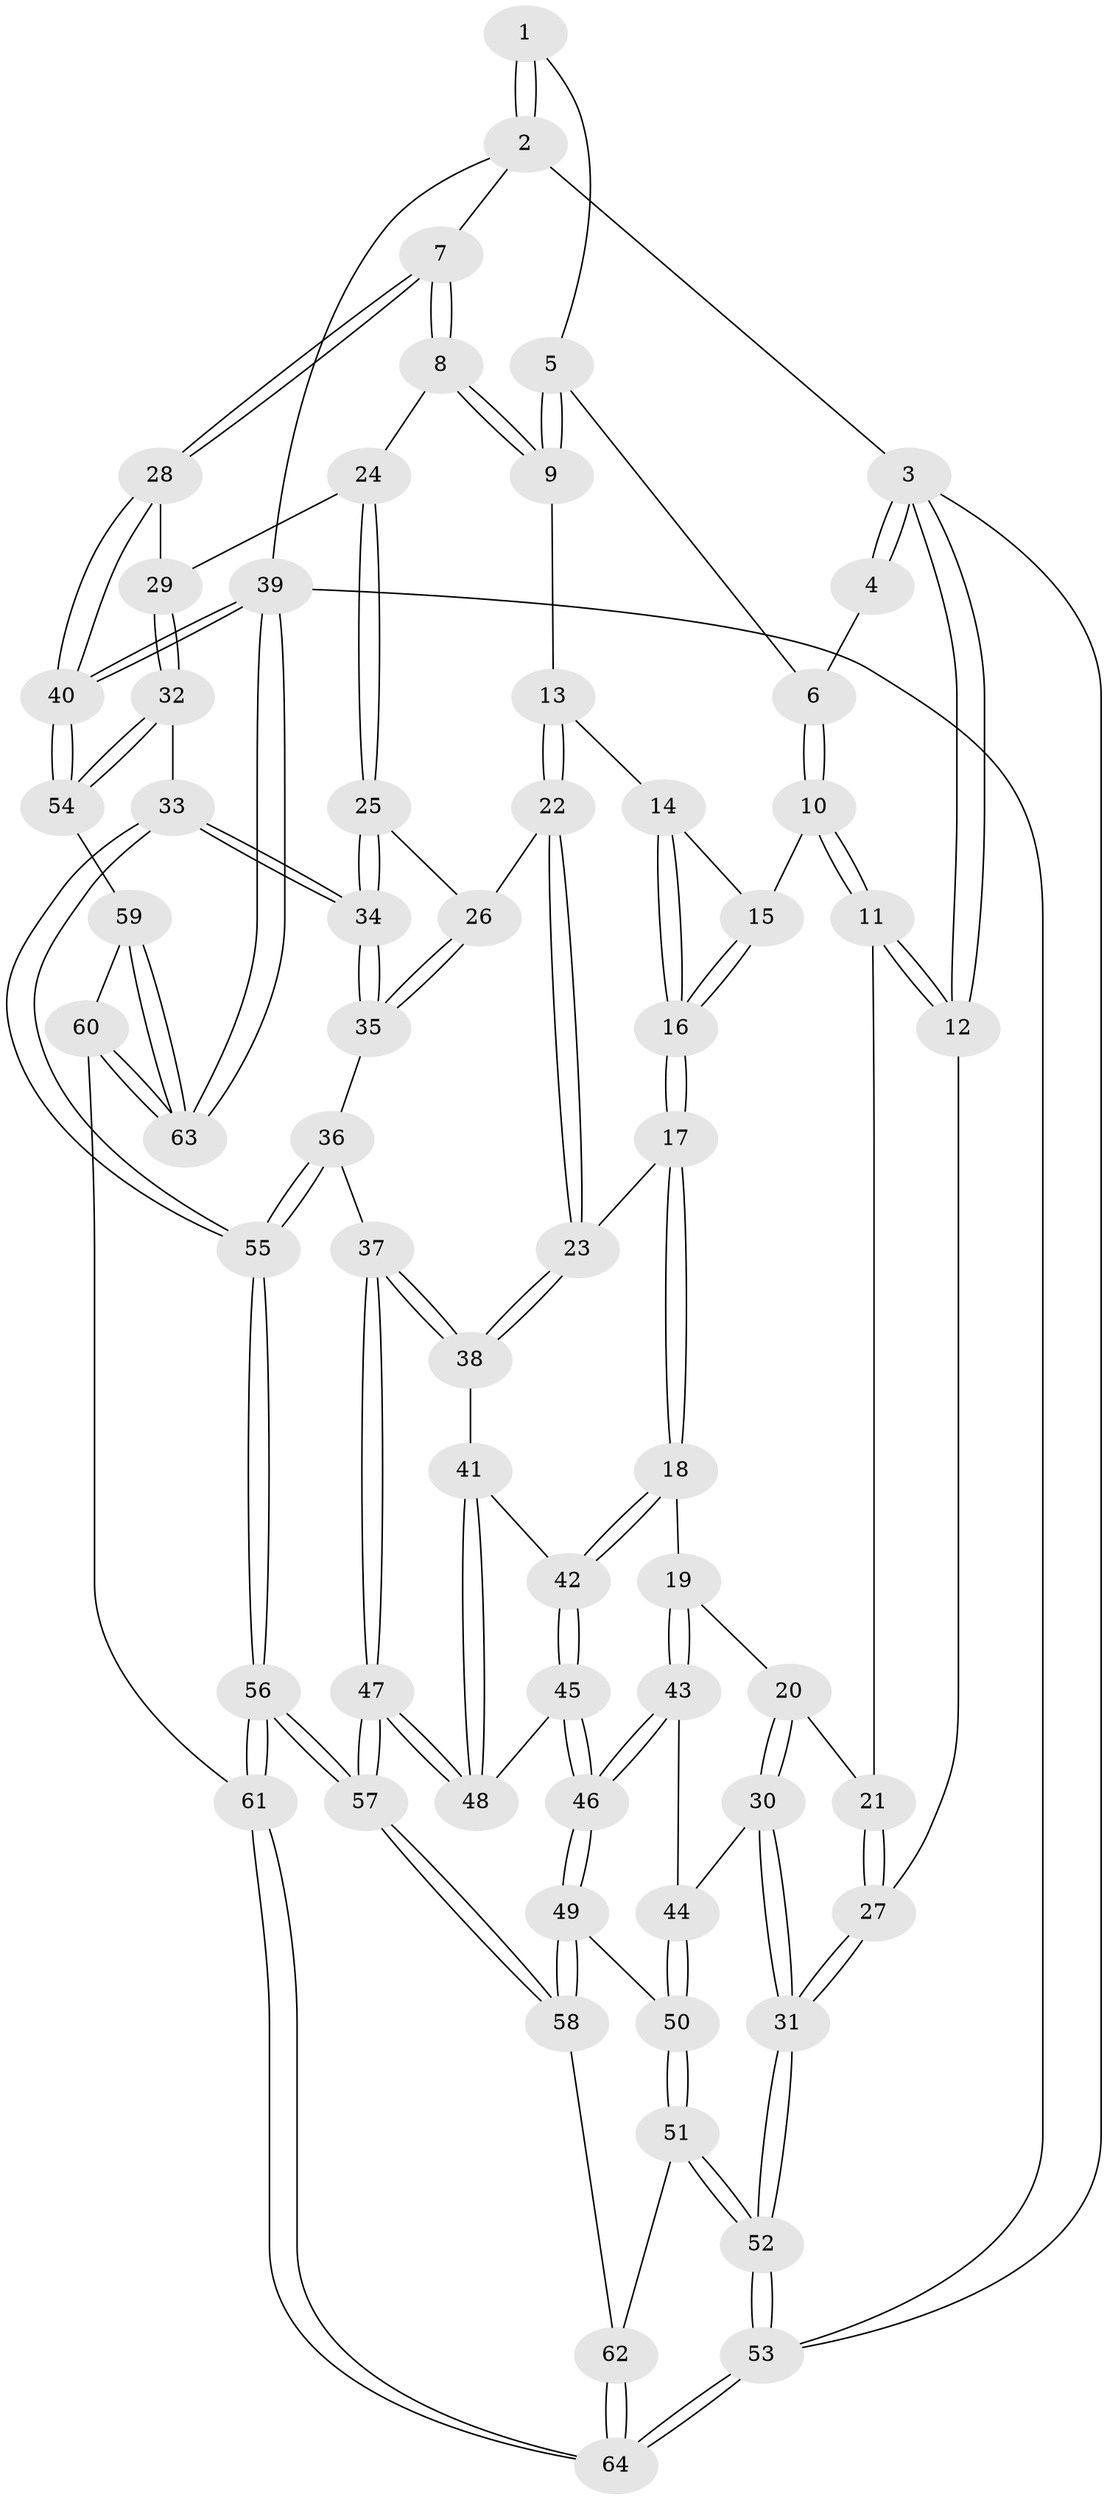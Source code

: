 // Generated by graph-tools (version 1.1) at 2025/38/03/09/25 02:38:42]
// undirected, 64 vertices, 157 edges
graph export_dot {
graph [start="1"]
  node [color=gray90,style=filled];
  1 [pos="+0.587279097962746+0"];
  2 [pos="+1+0"];
  3 [pos="+0+0"];
  4 [pos="+0.2230540448336791+0"];
  5 [pos="+0.544593859246432+0.12605243242632364"];
  6 [pos="+0.2432450288129205+0.005022262440029672"];
  7 [pos="+1+0"];
  8 [pos="+1+0"];
  9 [pos="+0.5787390924923088+0.1918957342897186"];
  10 [pos="+0.23504954002214473+0.12837811958307482"];
  11 [pos="+0.16424889264709563+0.2035005064160787"];
  12 [pos="+0+0.23209270836254678"];
  13 [pos="+0.5454161892103884+0.25781283529707333"];
  14 [pos="+0.533248530518085+0.2562672764825486"];
  15 [pos="+0.2963297886593829+0.1871671070555183"];
  16 [pos="+0.3507840783701+0.37894136530188816"];
  17 [pos="+0.3538577256886869+0.43839572441250907"];
  18 [pos="+0.3370245251041504+0.460743534545884"];
  19 [pos="+0.22417946330711147+0.4625567628029415"];
  20 [pos="+0.1446270904000516+0.3900841951032775"];
  21 [pos="+0.1404907911684627+0.3302801504645933"];
  22 [pos="+0.5906158491508317+0.38554245921011526"];
  23 [pos="+0.5723831845940971+0.4071934588402707"];
  24 [pos="+0.8685470870753078+0.29615622207896974"];
  25 [pos="+0.763642685876718+0.38170019712295306"];
  26 [pos="+0.6807648492675409+0.3951923796215039"];
  27 [pos="+0+0.3650143342495757"];
  28 [pos="+1+0.3962298260150138"];
  29 [pos="+0.915035859304787+0.48150288072092257"];
  30 [pos="+0+0.5089020283881142"];
  31 [pos="+0+0.5362930020544117"];
  32 [pos="+0.9287417315507448+0.6633952114098566"];
  33 [pos="+0.8690163159320241+0.6557748508332676"];
  34 [pos="+0.8345320425128286+0.6289041633635686"];
  35 [pos="+0.6991265486888942+0.6084323655753751"];
  36 [pos="+0.6117480253078407+0.6324684186347531"];
  37 [pos="+0.5802771292504532+0.619420212870999"];
  38 [pos="+0.5556201538329585+0.5331229862420123"];
  39 [pos="+1+1"];
  40 [pos="+1+0.6740565210042212"];
  41 [pos="+0.4884996341476032+0.5409642778067936"];
  42 [pos="+0.3612037075142485+0.5331533057298952"];
  43 [pos="+0.18484455415705994+0.5587041014610328"];
  44 [pos="+0.09828192404299041+0.5728096985333657"];
  45 [pos="+0.3581306842507199+0.6472994593304026"];
  46 [pos="+0.2587504982132097+0.7231351481912032"];
  47 [pos="+0.4815279010839053+0.6852729238512025"];
  48 [pos="+0.40598790490732345+0.6593389159255836"];
  49 [pos="+0.2533023611442366+0.7342492171107335"];
  50 [pos="+0.10266924047342273+0.7520660498054969"];
  51 [pos="+0+0.8071459466142239"];
  52 [pos="+0+0.7877589793135847"];
  53 [pos="+0+1"];
  54 [pos="+0.9897347889256124+0.687239360021592"];
  55 [pos="+0.6746034629234697+0.8487258756801996"];
  56 [pos="+0.5863760196414066+1"];
  57 [pos="+0.5257227026796714+1"];
  58 [pos="+0.2858685647223817+0.8064507356746399"];
  59 [pos="+0.9291873788171244+0.8153347290202131"];
  60 [pos="+0.6470996284571416+1"];
  61 [pos="+0.5875202684813331+1"];
  62 [pos="+0.14763897027808914+0.9828465986949001"];
  63 [pos="+1+1"];
  64 [pos="+0.22293316397654864+1"];
  1 -- 2;
  1 -- 2;
  1 -- 5;
  2 -- 3;
  2 -- 7;
  2 -- 39;
  3 -- 4;
  3 -- 4;
  3 -- 12;
  3 -- 12;
  3 -- 53;
  4 -- 6;
  5 -- 6;
  5 -- 9;
  5 -- 9;
  6 -- 10;
  6 -- 10;
  7 -- 8;
  7 -- 8;
  7 -- 28;
  7 -- 28;
  8 -- 9;
  8 -- 9;
  8 -- 24;
  9 -- 13;
  10 -- 11;
  10 -- 11;
  10 -- 15;
  11 -- 12;
  11 -- 12;
  11 -- 21;
  12 -- 27;
  13 -- 14;
  13 -- 22;
  13 -- 22;
  14 -- 15;
  14 -- 16;
  14 -- 16;
  15 -- 16;
  15 -- 16;
  16 -- 17;
  16 -- 17;
  17 -- 18;
  17 -- 18;
  17 -- 23;
  18 -- 19;
  18 -- 42;
  18 -- 42;
  19 -- 20;
  19 -- 43;
  19 -- 43;
  20 -- 21;
  20 -- 30;
  20 -- 30;
  21 -- 27;
  21 -- 27;
  22 -- 23;
  22 -- 23;
  22 -- 26;
  23 -- 38;
  23 -- 38;
  24 -- 25;
  24 -- 25;
  24 -- 29;
  25 -- 26;
  25 -- 34;
  25 -- 34;
  26 -- 35;
  26 -- 35;
  27 -- 31;
  27 -- 31;
  28 -- 29;
  28 -- 40;
  28 -- 40;
  29 -- 32;
  29 -- 32;
  30 -- 31;
  30 -- 31;
  30 -- 44;
  31 -- 52;
  31 -- 52;
  32 -- 33;
  32 -- 54;
  32 -- 54;
  33 -- 34;
  33 -- 34;
  33 -- 55;
  33 -- 55;
  34 -- 35;
  34 -- 35;
  35 -- 36;
  36 -- 37;
  36 -- 55;
  36 -- 55;
  37 -- 38;
  37 -- 38;
  37 -- 47;
  37 -- 47;
  38 -- 41;
  39 -- 40;
  39 -- 40;
  39 -- 63;
  39 -- 63;
  39 -- 53;
  40 -- 54;
  40 -- 54;
  41 -- 42;
  41 -- 48;
  41 -- 48;
  42 -- 45;
  42 -- 45;
  43 -- 44;
  43 -- 46;
  43 -- 46;
  44 -- 50;
  44 -- 50;
  45 -- 46;
  45 -- 46;
  45 -- 48;
  46 -- 49;
  46 -- 49;
  47 -- 48;
  47 -- 48;
  47 -- 57;
  47 -- 57;
  49 -- 50;
  49 -- 58;
  49 -- 58;
  50 -- 51;
  50 -- 51;
  51 -- 52;
  51 -- 52;
  51 -- 62;
  52 -- 53;
  52 -- 53;
  53 -- 64;
  53 -- 64;
  54 -- 59;
  55 -- 56;
  55 -- 56;
  56 -- 57;
  56 -- 57;
  56 -- 61;
  56 -- 61;
  57 -- 58;
  57 -- 58;
  58 -- 62;
  59 -- 60;
  59 -- 63;
  59 -- 63;
  60 -- 61;
  60 -- 63;
  60 -- 63;
  61 -- 64;
  61 -- 64;
  62 -- 64;
  62 -- 64;
}
